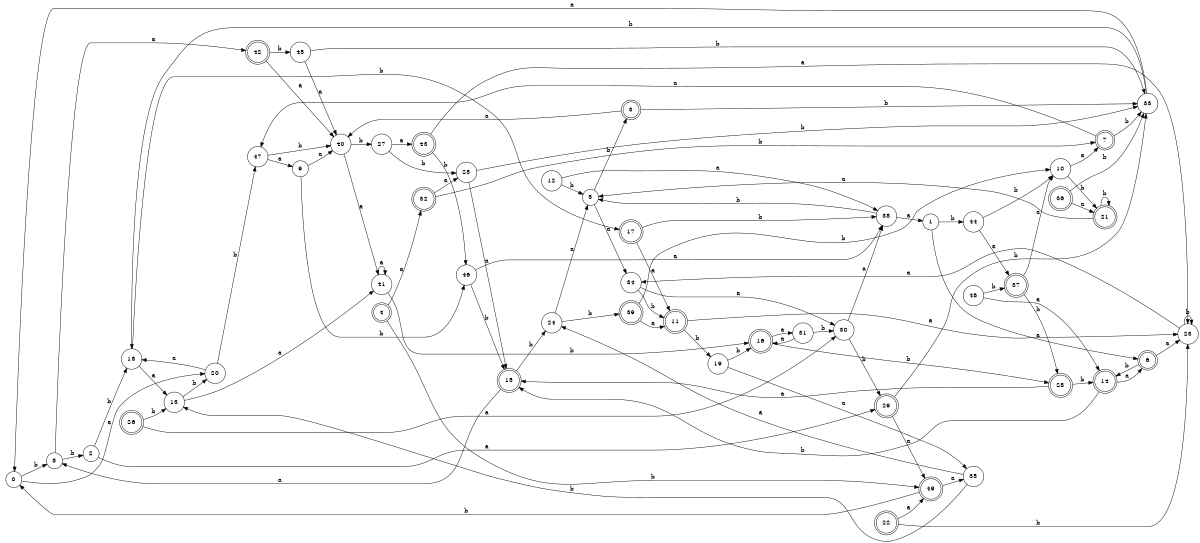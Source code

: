 digraph n40_1 {
__start0 [label="" shape="none"];

rankdir=LR;
size="8,5";

s0 [style="filled", color="black", fillcolor="white" shape="circle", label="0"];
s1 [style="filled", color="black", fillcolor="white" shape="circle", label="1"];
s2 [style="filled", color="black", fillcolor="white" shape="circle", label="2"];
s3 [style="rounded,filled", color="black", fillcolor="white" shape="doublecircle", label="3"];
s4 [style="rounded,filled", color="black", fillcolor="white" shape="doublecircle", label="4"];
s5 [style="filled", color="black", fillcolor="white" shape="circle", label="5"];
s6 [style="rounded,filled", color="black", fillcolor="white" shape="doublecircle", label="6"];
s7 [style="rounded,filled", color="black", fillcolor="white" shape="doublecircle", label="7"];
s8 [style="filled", color="black", fillcolor="white" shape="circle", label="8"];
s9 [style="filled", color="black", fillcolor="white" shape="circle", label="9"];
s10 [style="filled", color="black", fillcolor="white" shape="circle", label="10"];
s11 [style="rounded,filled", color="black", fillcolor="white" shape="doublecircle", label="11"];
s12 [style="filled", color="black", fillcolor="white" shape="circle", label="12"];
s13 [style="filled", color="black", fillcolor="white" shape="circle", label="13"];
s14 [style="rounded,filled", color="black", fillcolor="white" shape="doublecircle", label="14"];
s15 [style="rounded,filled", color="black", fillcolor="white" shape="doublecircle", label="15"];
s16 [style="rounded,filled", color="black", fillcolor="white" shape="doublecircle", label="16"];
s17 [style="rounded,filled", color="black", fillcolor="white" shape="doublecircle", label="17"];
s18 [style="filled", color="black", fillcolor="white" shape="circle", label="18"];
s19 [style="filled", color="black", fillcolor="white" shape="circle", label="19"];
s20 [style="filled", color="black", fillcolor="white" shape="circle", label="20"];
s21 [style="rounded,filled", color="black", fillcolor="white" shape="doublecircle", label="21"];
s22 [style="rounded,filled", color="black", fillcolor="white" shape="doublecircle", label="22"];
s23 [style="filled", color="black", fillcolor="white" shape="circle", label="23"];
s24 [style="filled", color="black", fillcolor="white" shape="circle", label="24"];
s25 [style="filled", color="black", fillcolor="white" shape="circle", label="25"];
s26 [style="rounded,filled", color="black", fillcolor="white" shape="doublecircle", label="26"];
s27 [style="filled", color="black", fillcolor="white" shape="circle", label="27"];
s28 [style="rounded,filled", color="black", fillcolor="white" shape="doublecircle", label="28"];
s29 [style="rounded,filled", color="black", fillcolor="white" shape="doublecircle", label="29"];
s30 [style="filled", color="black", fillcolor="white" shape="circle", label="30"];
s31 [style="filled", color="black", fillcolor="white" shape="circle", label="31"];
s32 [style="rounded,filled", color="black", fillcolor="white" shape="doublecircle", label="32"];
s33 [style="filled", color="black", fillcolor="white" shape="circle", label="33"];
s34 [style="filled", color="black", fillcolor="white" shape="circle", label="34"];
s35 [style="filled", color="black", fillcolor="white" shape="circle", label="35"];
s36 [style="rounded,filled", color="black", fillcolor="white" shape="doublecircle", label="36"];
s37 [style="rounded,filled", color="black", fillcolor="white" shape="doublecircle", label="37"];
s38 [style="filled", color="black", fillcolor="white" shape="circle", label="38"];
s39 [style="rounded,filled", color="black", fillcolor="white" shape="doublecircle", label="39"];
s40 [style="filled", color="black", fillcolor="white" shape="circle", label="40"];
s41 [style="filled", color="black", fillcolor="white" shape="circle", label="41"];
s42 [style="rounded,filled", color="black", fillcolor="white" shape="doublecircle", label="42"];
s43 [style="rounded,filled", color="black", fillcolor="white" shape="doublecircle", label="43"];
s44 [style="filled", color="black", fillcolor="white" shape="circle", label="44"];
s45 [style="filled", color="black", fillcolor="white" shape="circle", label="45"];
s46 [style="filled", color="black", fillcolor="white" shape="circle", label="46"];
s47 [style="filled", color="black", fillcolor="white" shape="circle", label="47"];
s48 [style="filled", color="black", fillcolor="white" shape="circle", label="48"];
s49 [style="rounded,filled", color="black", fillcolor="white" shape="doublecircle", label="49"];
s0 -> s20 [label="a"];
s0 -> s8 [label="b"];
s1 -> s6 [label="a"];
s1 -> s44 [label="b"];
s2 -> s29 [label="a"];
s2 -> s18 [label="b"];
s3 -> s40 [label="a"];
s3 -> s33 [label="b"];
s4 -> s32 [label="a"];
s4 -> s49 [label="b"];
s5 -> s34 [label="a"];
s5 -> s3 [label="b"];
s6 -> s23 [label="a"];
s6 -> s14 [label="b"];
s7 -> s47 [label="a"];
s7 -> s33 [label="b"];
s8 -> s42 [label="a"];
s8 -> s2 [label="b"];
s9 -> s40 [label="a"];
s9 -> s46 [label="b"];
s10 -> s7 [label="a"];
s10 -> s21 [label="b"];
s11 -> s23 [label="a"];
s11 -> s19 [label="b"];
s12 -> s38 [label="a"];
s12 -> s5 [label="b"];
s13 -> s41 [label="a"];
s13 -> s20 [label="b"];
s14 -> s6 [label="a"];
s14 -> s15 [label="b"];
s15 -> s8 [label="a"];
s15 -> s24 [label="b"];
s16 -> s31 [label="a"];
s16 -> s28 [label="b"];
s17 -> s11 [label="a"];
s17 -> s38 [label="b"];
s18 -> s13 [label="a"];
s18 -> s17 [label="b"];
s19 -> s35 [label="a"];
s19 -> s16 [label="b"];
s20 -> s18 [label="a"];
s20 -> s47 [label="b"];
s21 -> s5 [label="a"];
s21 -> s21 [label="b"];
s22 -> s49 [label="a"];
s22 -> s23 [label="b"];
s23 -> s34 [label="a"];
s23 -> s23 [label="b"];
s24 -> s5 [label="a"];
s24 -> s39 [label="b"];
s25 -> s15 [label="a"];
s25 -> s33 [label="b"];
s26 -> s30 [label="a"];
s26 -> s13 [label="b"];
s27 -> s43 [label="a"];
s27 -> s25 [label="b"];
s28 -> s15 [label="a"];
s28 -> s14 [label="b"];
s29 -> s49 [label="a"];
s29 -> s33 [label="b"];
s30 -> s38 [label="a"];
s30 -> s29 [label="b"];
s31 -> s16 [label="a"];
s31 -> s30 [label="b"];
s32 -> s25 [label="a"];
s32 -> s7 [label="b"];
s33 -> s0 [label="a"];
s33 -> s18 [label="b"];
s34 -> s30 [label="a"];
s34 -> s11 [label="b"];
s35 -> s24 [label="a"];
s35 -> s13 [label="b"];
s36 -> s21 [label="a"];
s36 -> s33 [label="b"];
s37 -> s10 [label="a"];
s37 -> s28 [label="b"];
s38 -> s1 [label="a"];
s38 -> s5 [label="b"];
s39 -> s11 [label="a"];
s39 -> s10 [label="b"];
s40 -> s41 [label="a"];
s40 -> s27 [label="b"];
s41 -> s41 [label="a"];
s41 -> s16 [label="b"];
s42 -> s40 [label="a"];
s42 -> s45 [label="b"];
s43 -> s23 [label="a"];
s43 -> s46 [label="b"];
s44 -> s37 [label="a"];
s44 -> s10 [label="b"];
s45 -> s40 [label="a"];
s45 -> s33 [label="b"];
s46 -> s38 [label="a"];
s46 -> s15 [label="b"];
s47 -> s9 [label="a"];
s47 -> s40 [label="b"];
s48 -> s14 [label="a"];
s48 -> s37 [label="b"];
s49 -> s35 [label="a"];
s49 -> s0 [label="b"];

}